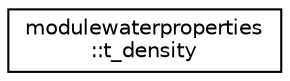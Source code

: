 digraph "Graphical Class Hierarchy"
{
 // LATEX_PDF_SIZE
  edge [fontname="Helvetica",fontsize="10",labelfontname="Helvetica",labelfontsize="10"];
  node [fontname="Helvetica",fontsize="10",shape=record];
  rankdir="LR";
  Node0 [label="modulewaterproperties\l::t_density",height=0.2,width=0.4,color="black", fillcolor="white", style="filled",URL="$structmodulewaterproperties_1_1t__density.html",tooltip=" "];
}
